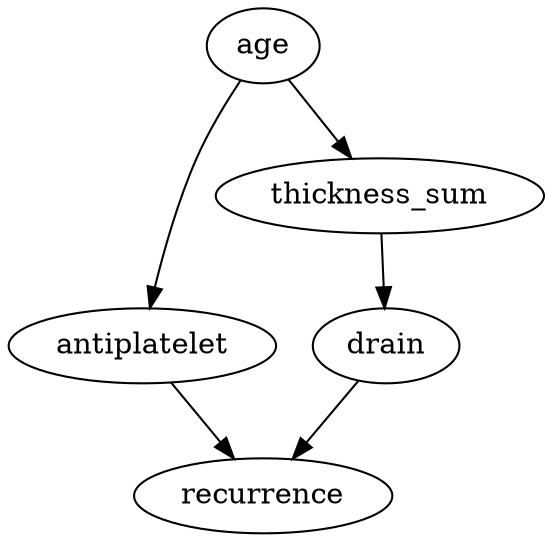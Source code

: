 digraph {
age -> antiplatelet;
age -> thickness_sum;
antiplatelet -> recurrence;
drain -> recurrence;
thickness_sum -> drain;
}

